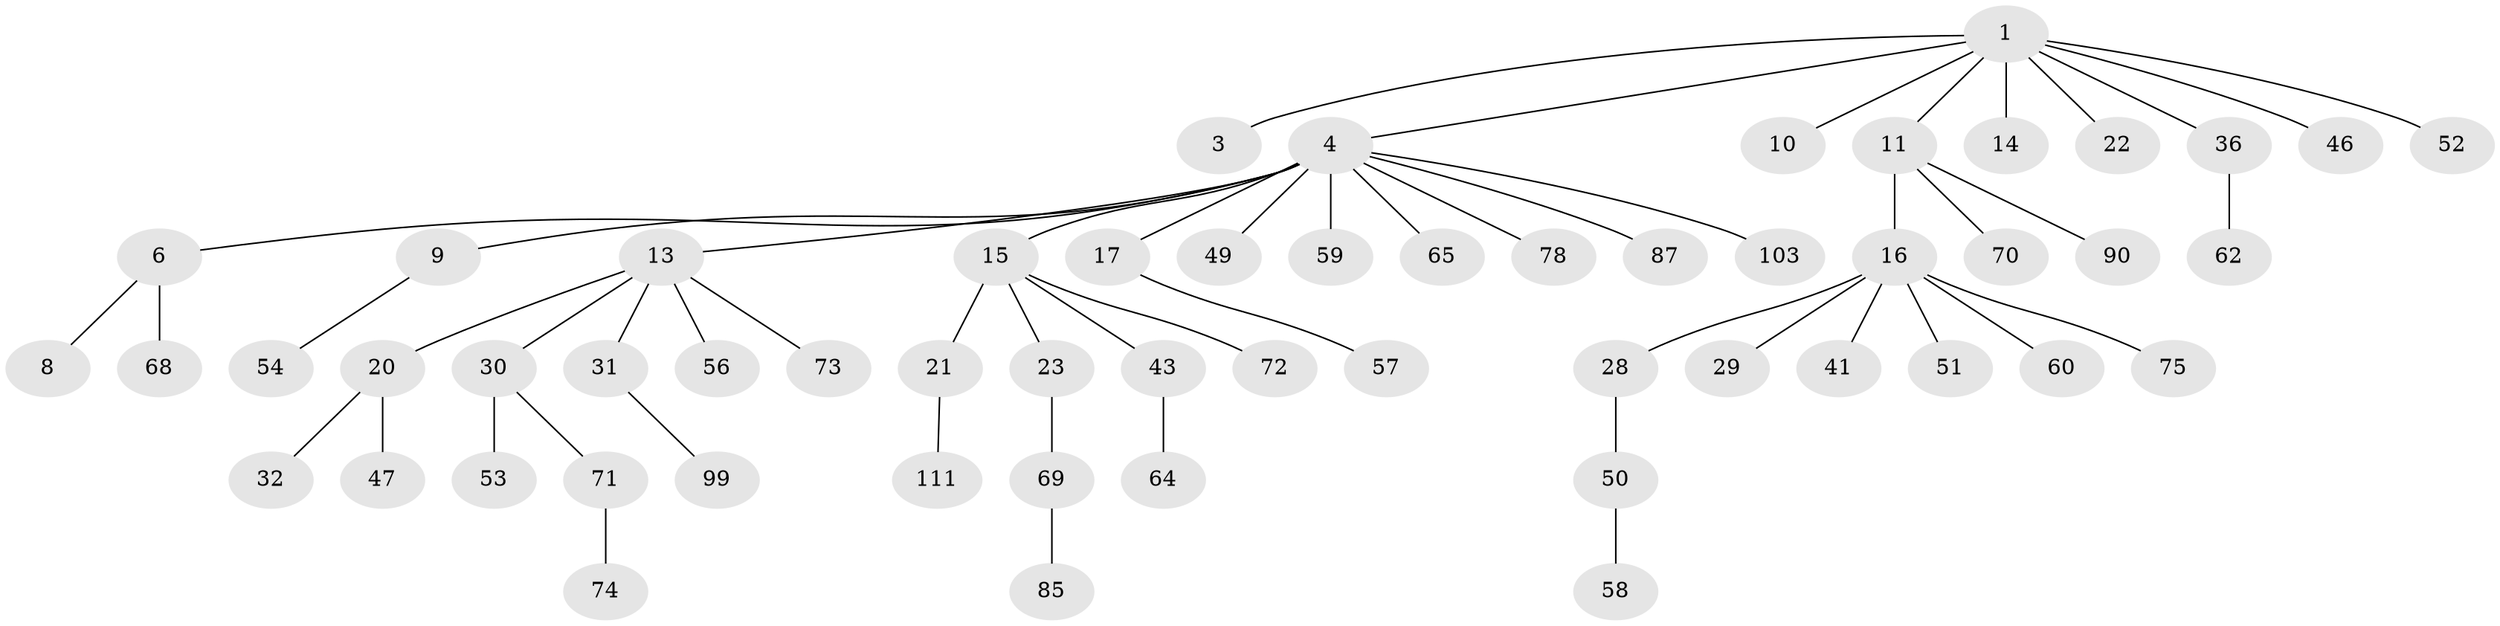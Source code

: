 // original degree distribution, {6: 0.02654867256637168, 5: 0.07079646017699115, 1: 0.5132743362831859, 7: 0.008849557522123894, 2: 0.2831858407079646, 3: 0.061946902654867256, 4: 0.035398230088495575}
// Generated by graph-tools (version 1.1) at 2025/15/03/09/25 04:15:21]
// undirected, 56 vertices, 55 edges
graph export_dot {
graph [start="1"]
  node [color=gray90,style=filled];
  1 [super="+2"];
  3;
  4 [super="+5"];
  6 [super="+44+97+93"];
  8;
  9 [super="+27+109"];
  10;
  11 [super="+12+77+48"];
  13;
  14 [super="+82+101"];
  15;
  16 [super="+18"];
  17 [super="+94+19+26+42"];
  20 [super="+35+80+66"];
  21 [super="+34+88+86"];
  22 [super="+112+67"];
  23 [super="+55+25"];
  28;
  29;
  30 [super="+40"];
  31 [super="+38"];
  32;
  36 [super="+92+63+61"];
  41;
  43;
  46 [super="+102"];
  47 [super="+79"];
  49 [super="+110"];
  50;
  51;
  52;
  53;
  54;
  56;
  57 [super="+98"];
  58;
  59 [super="+96"];
  60 [super="+108"];
  62;
  64;
  65 [super="+107"];
  68;
  69;
  70 [super="+81"];
  71;
  72 [super="+76"];
  73;
  74;
  75 [super="+95"];
  78 [super="+91"];
  85;
  87;
  90;
  99;
  103;
  111;
  1 -- 10;
  1 -- 11;
  1 -- 22;
  1 -- 46;
  1 -- 52;
  1 -- 3;
  1 -- 4;
  1 -- 36;
  1 -- 14;
  4 -- 6;
  4 -- 13;
  4 -- 15;
  4 -- 17;
  4 -- 87;
  4 -- 65;
  4 -- 49;
  4 -- 103;
  4 -- 9;
  4 -- 59;
  4 -- 78;
  6 -- 8;
  6 -- 68;
  9 -- 54;
  11 -- 70;
  11 -- 90;
  11 -- 16;
  13 -- 20;
  13 -- 30;
  13 -- 31;
  13 -- 56;
  13 -- 73;
  15 -- 21;
  15 -- 23;
  15 -- 43;
  15 -- 72;
  16 -- 29;
  16 -- 51;
  16 -- 41;
  16 -- 75;
  16 -- 60;
  16 -- 28;
  17 -- 57;
  20 -- 32;
  20 -- 47;
  21 -- 111;
  23 -- 69;
  28 -- 50;
  30 -- 53;
  30 -- 71;
  31 -- 99;
  36 -- 62;
  43 -- 64;
  50 -- 58;
  69 -- 85;
  71 -- 74;
}
